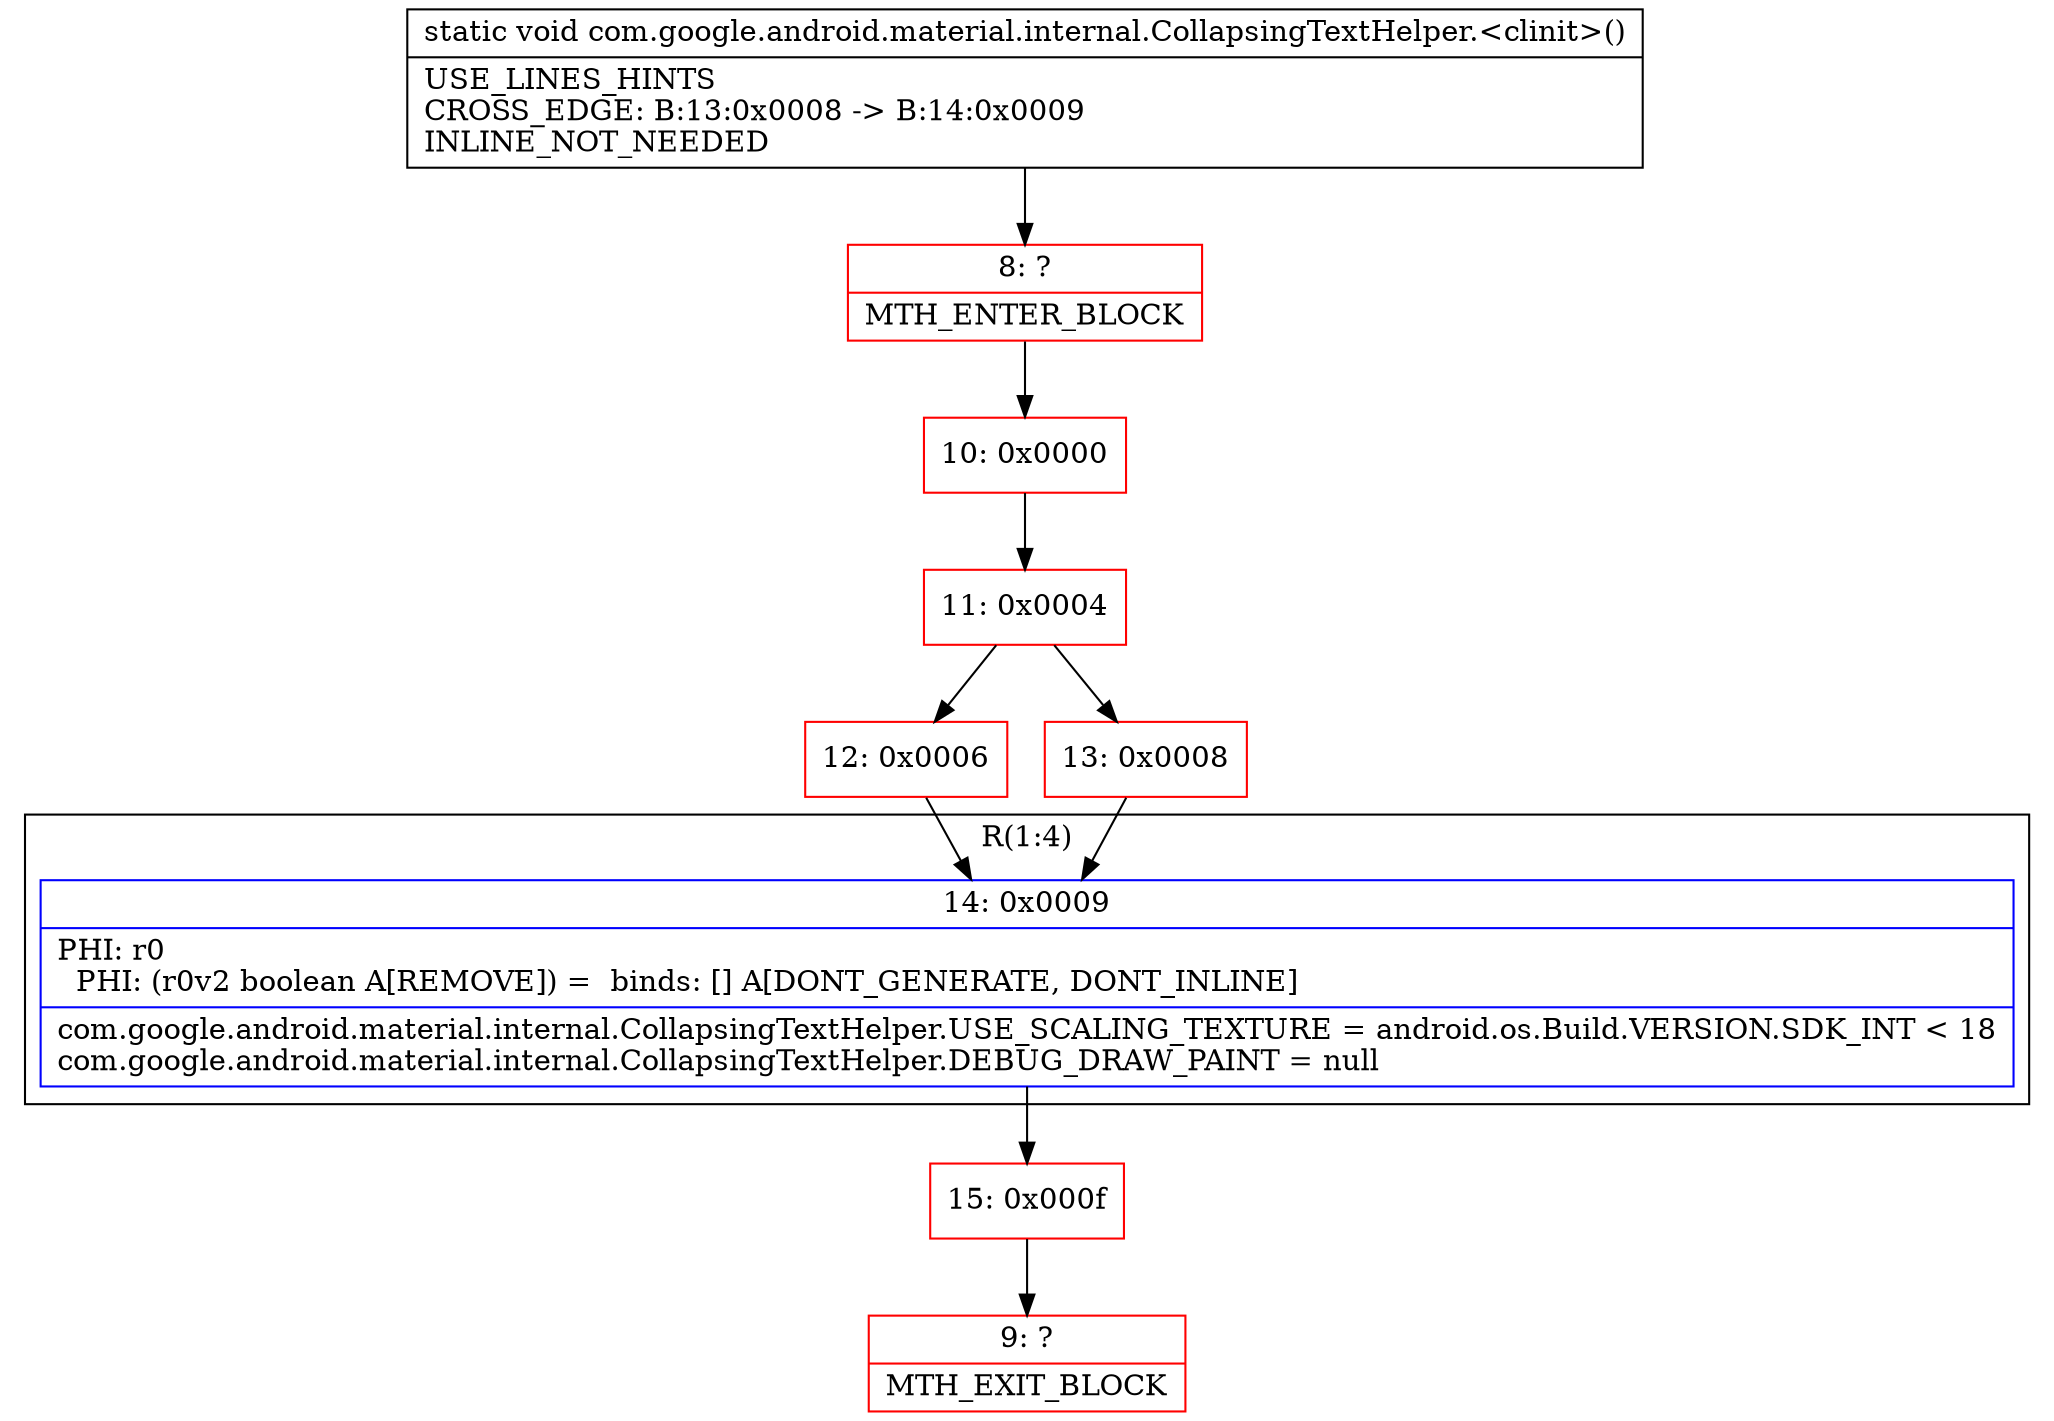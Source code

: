 digraph "CFG forcom.google.android.material.internal.CollapsingTextHelper.\<clinit\>()V" {
subgraph cluster_Region_650269021 {
label = "R(1:4)";
node [shape=record,color=blue];
Node_14 [shape=record,label="{14\:\ 0x0009|PHI: r0 \l  PHI: (r0v2 boolean A[REMOVE]) =  binds: [] A[DONT_GENERATE, DONT_INLINE]\l|com.google.android.material.internal.CollapsingTextHelper.USE_SCALING_TEXTURE = android.os.Build.VERSION.SDK_INT \< 18\lcom.google.android.material.internal.CollapsingTextHelper.DEBUG_DRAW_PAINT = null\l}"];
}
Node_8 [shape=record,color=red,label="{8\:\ ?|MTH_ENTER_BLOCK\l}"];
Node_10 [shape=record,color=red,label="{10\:\ 0x0000}"];
Node_11 [shape=record,color=red,label="{11\:\ 0x0004}"];
Node_12 [shape=record,color=red,label="{12\:\ 0x0006}"];
Node_15 [shape=record,color=red,label="{15\:\ 0x000f}"];
Node_9 [shape=record,color=red,label="{9\:\ ?|MTH_EXIT_BLOCK\l}"];
Node_13 [shape=record,color=red,label="{13\:\ 0x0008}"];
MethodNode[shape=record,label="{static void com.google.android.material.internal.CollapsingTextHelper.\<clinit\>()  | USE_LINES_HINTS\lCROSS_EDGE: B:13:0x0008 \-\> B:14:0x0009\lINLINE_NOT_NEEDED\l}"];
MethodNode -> Node_8;Node_14 -> Node_15;
Node_8 -> Node_10;
Node_10 -> Node_11;
Node_11 -> Node_12;
Node_11 -> Node_13;
Node_12 -> Node_14;
Node_15 -> Node_9;
Node_13 -> Node_14;
}

